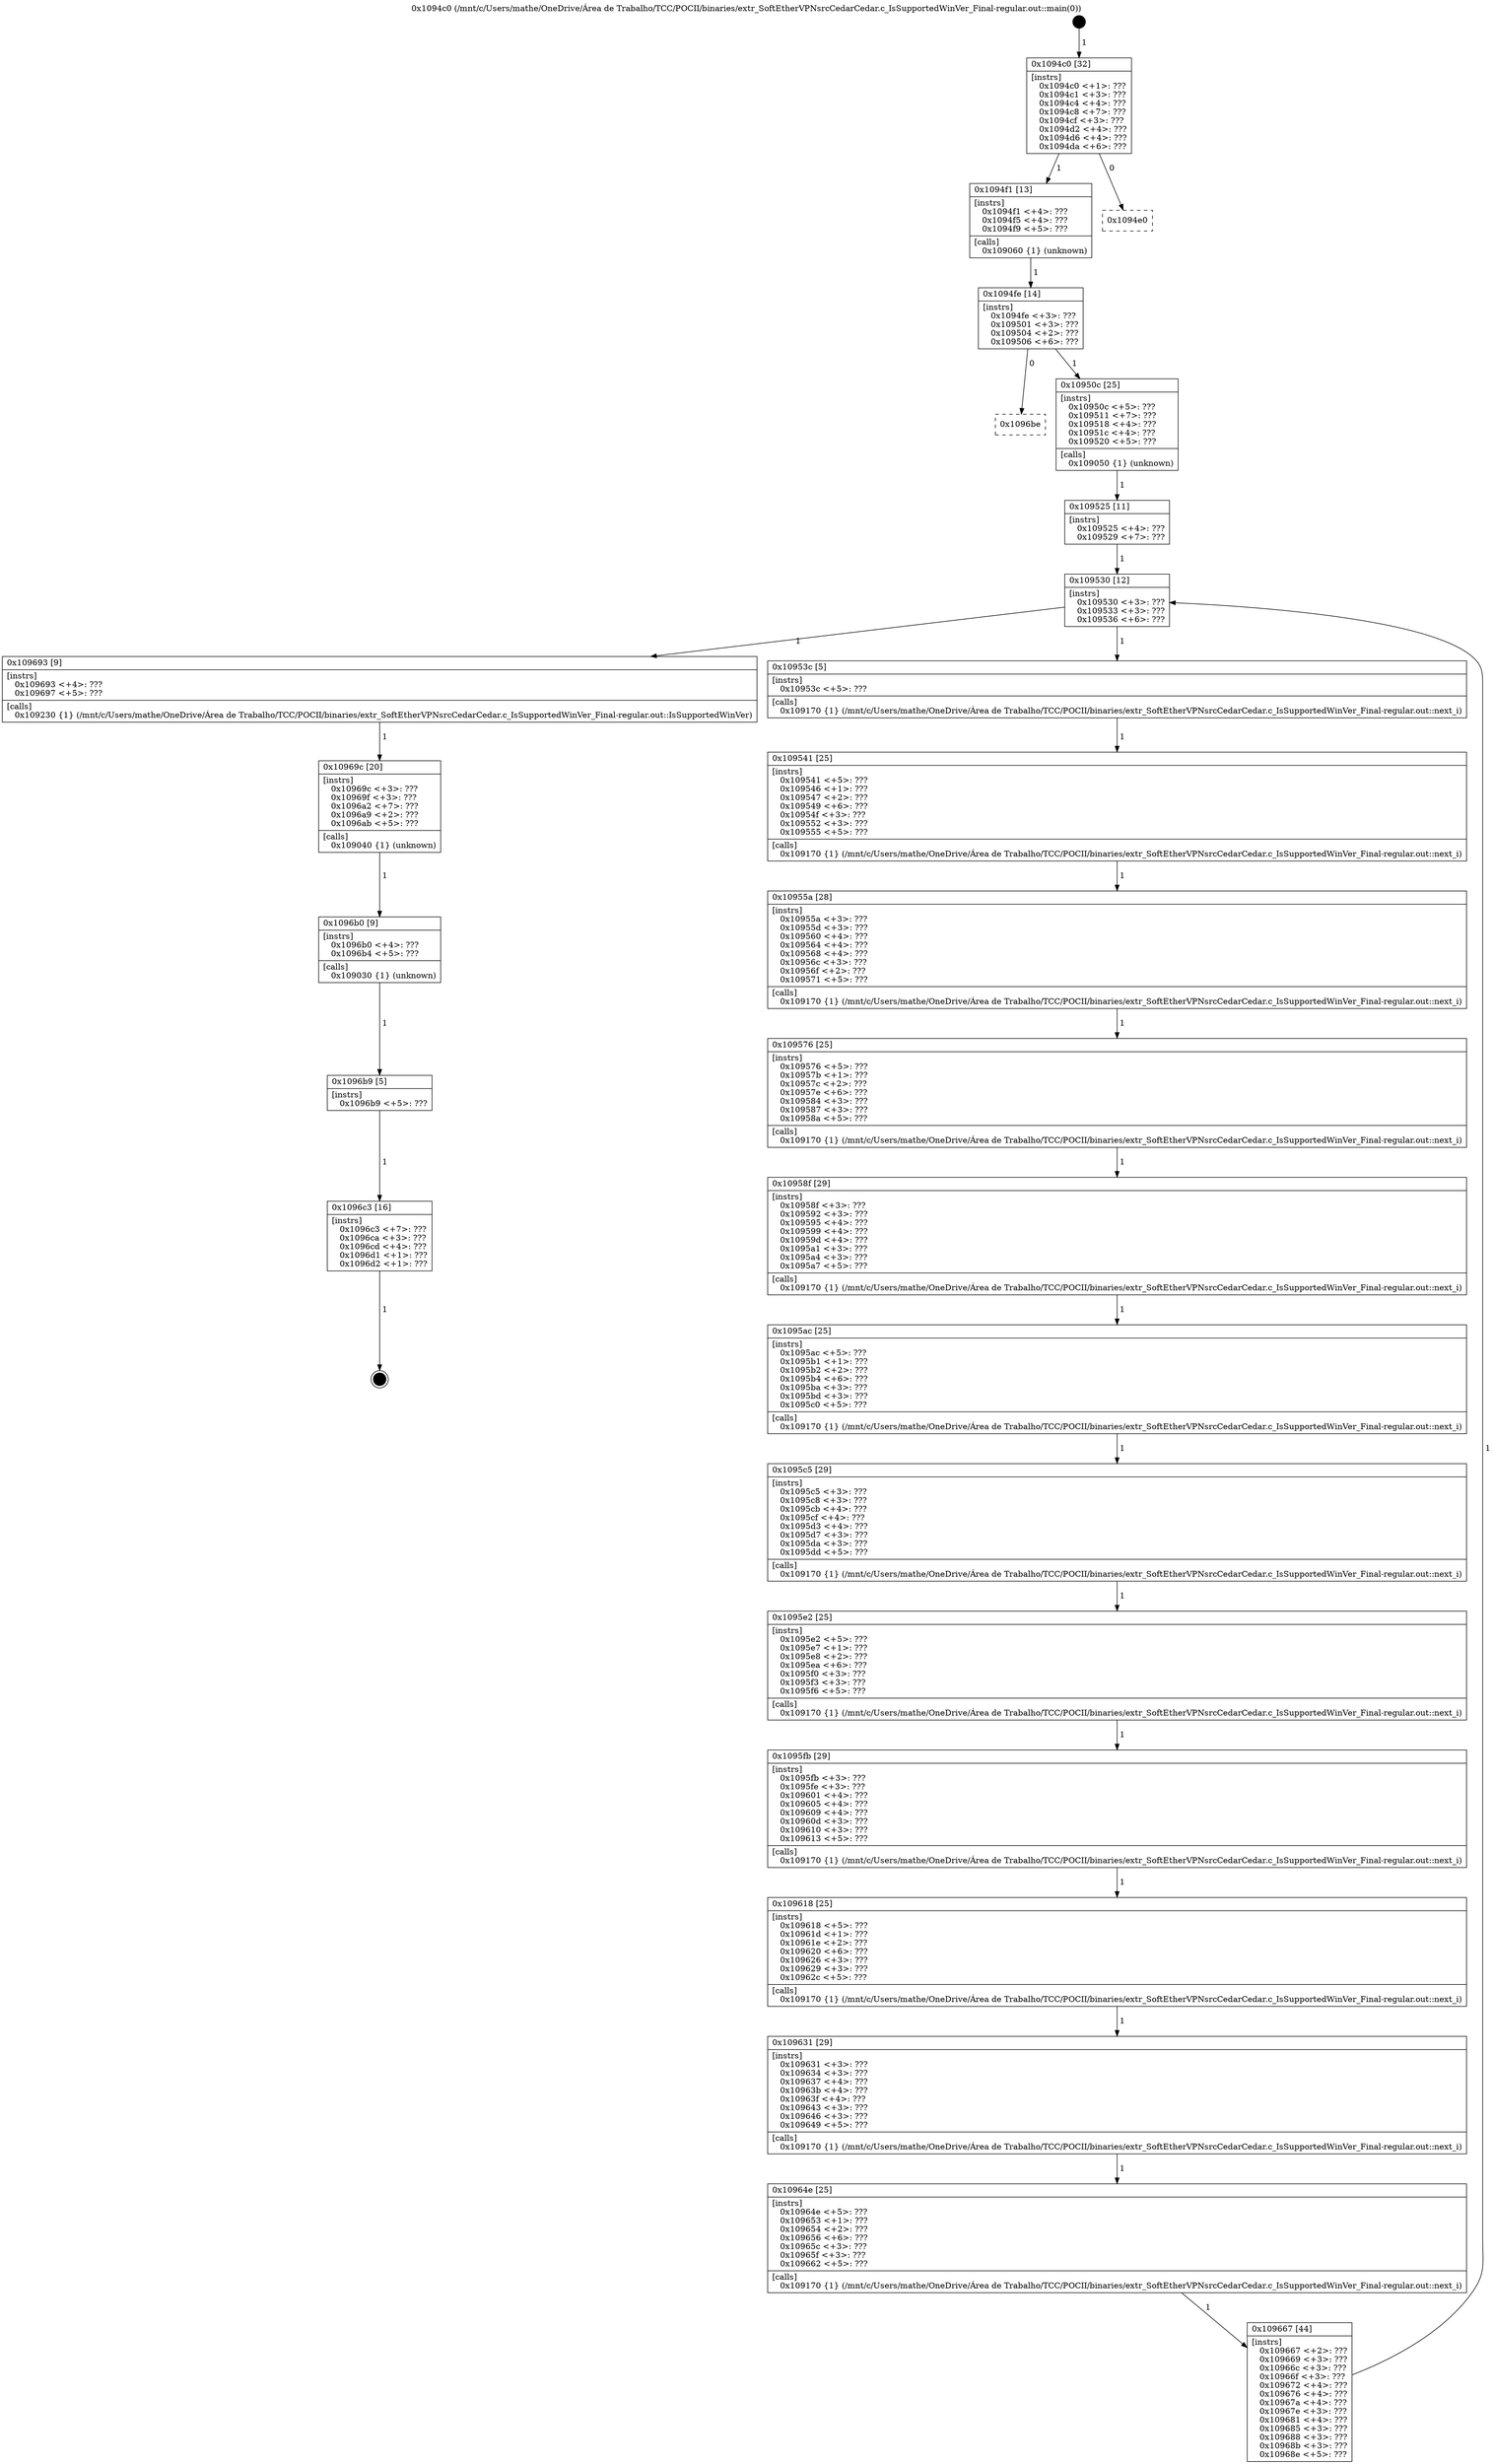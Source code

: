 digraph "0x1094c0" {
  label = "0x1094c0 (/mnt/c/Users/mathe/OneDrive/Área de Trabalho/TCC/POCII/binaries/extr_SoftEtherVPNsrcCedarCedar.c_IsSupportedWinVer_Final-regular.out::main(0))"
  labelloc = "t"
  node[shape=record]

  Entry [label="",width=0.3,height=0.3,shape=circle,fillcolor=black,style=filled]
  "0x1094c0" [label="{
     0x1094c0 [32]\l
     | [instrs]\l
     &nbsp;&nbsp;0x1094c0 \<+1\>: ???\l
     &nbsp;&nbsp;0x1094c1 \<+3\>: ???\l
     &nbsp;&nbsp;0x1094c4 \<+4\>: ???\l
     &nbsp;&nbsp;0x1094c8 \<+7\>: ???\l
     &nbsp;&nbsp;0x1094cf \<+3\>: ???\l
     &nbsp;&nbsp;0x1094d2 \<+4\>: ???\l
     &nbsp;&nbsp;0x1094d6 \<+4\>: ???\l
     &nbsp;&nbsp;0x1094da \<+6\>: ???\l
  }"]
  "0x1094f1" [label="{
     0x1094f1 [13]\l
     | [instrs]\l
     &nbsp;&nbsp;0x1094f1 \<+4\>: ???\l
     &nbsp;&nbsp;0x1094f5 \<+4\>: ???\l
     &nbsp;&nbsp;0x1094f9 \<+5\>: ???\l
     | [calls]\l
     &nbsp;&nbsp;0x109060 \{1\} (unknown)\l
  }"]
  "0x1094e0" [label="{
     0x1094e0\l
  }", style=dashed]
  "0x1094fe" [label="{
     0x1094fe [14]\l
     | [instrs]\l
     &nbsp;&nbsp;0x1094fe \<+3\>: ???\l
     &nbsp;&nbsp;0x109501 \<+3\>: ???\l
     &nbsp;&nbsp;0x109504 \<+2\>: ???\l
     &nbsp;&nbsp;0x109506 \<+6\>: ???\l
  }"]
  "0x1096be" [label="{
     0x1096be\l
  }", style=dashed]
  "0x10950c" [label="{
     0x10950c [25]\l
     | [instrs]\l
     &nbsp;&nbsp;0x10950c \<+5\>: ???\l
     &nbsp;&nbsp;0x109511 \<+7\>: ???\l
     &nbsp;&nbsp;0x109518 \<+4\>: ???\l
     &nbsp;&nbsp;0x10951c \<+4\>: ???\l
     &nbsp;&nbsp;0x109520 \<+5\>: ???\l
     | [calls]\l
     &nbsp;&nbsp;0x109050 \{1\} (unknown)\l
  }"]
  Exit [label="",width=0.3,height=0.3,shape=circle,fillcolor=black,style=filled,peripheries=2]
  "0x109530" [label="{
     0x109530 [12]\l
     | [instrs]\l
     &nbsp;&nbsp;0x109530 \<+3\>: ???\l
     &nbsp;&nbsp;0x109533 \<+3\>: ???\l
     &nbsp;&nbsp;0x109536 \<+6\>: ???\l
  }"]
  "0x109693" [label="{
     0x109693 [9]\l
     | [instrs]\l
     &nbsp;&nbsp;0x109693 \<+4\>: ???\l
     &nbsp;&nbsp;0x109697 \<+5\>: ???\l
     | [calls]\l
     &nbsp;&nbsp;0x109230 \{1\} (/mnt/c/Users/mathe/OneDrive/Área de Trabalho/TCC/POCII/binaries/extr_SoftEtherVPNsrcCedarCedar.c_IsSupportedWinVer_Final-regular.out::IsSupportedWinVer)\l
  }"]
  "0x10953c" [label="{
     0x10953c [5]\l
     | [instrs]\l
     &nbsp;&nbsp;0x10953c \<+5\>: ???\l
     | [calls]\l
     &nbsp;&nbsp;0x109170 \{1\} (/mnt/c/Users/mathe/OneDrive/Área de Trabalho/TCC/POCII/binaries/extr_SoftEtherVPNsrcCedarCedar.c_IsSupportedWinVer_Final-regular.out::next_i)\l
  }"]
  "0x109541" [label="{
     0x109541 [25]\l
     | [instrs]\l
     &nbsp;&nbsp;0x109541 \<+5\>: ???\l
     &nbsp;&nbsp;0x109546 \<+1\>: ???\l
     &nbsp;&nbsp;0x109547 \<+2\>: ???\l
     &nbsp;&nbsp;0x109549 \<+6\>: ???\l
     &nbsp;&nbsp;0x10954f \<+3\>: ???\l
     &nbsp;&nbsp;0x109552 \<+3\>: ???\l
     &nbsp;&nbsp;0x109555 \<+5\>: ???\l
     | [calls]\l
     &nbsp;&nbsp;0x109170 \{1\} (/mnt/c/Users/mathe/OneDrive/Área de Trabalho/TCC/POCII/binaries/extr_SoftEtherVPNsrcCedarCedar.c_IsSupportedWinVer_Final-regular.out::next_i)\l
  }"]
  "0x10955a" [label="{
     0x10955a [28]\l
     | [instrs]\l
     &nbsp;&nbsp;0x10955a \<+3\>: ???\l
     &nbsp;&nbsp;0x10955d \<+3\>: ???\l
     &nbsp;&nbsp;0x109560 \<+4\>: ???\l
     &nbsp;&nbsp;0x109564 \<+4\>: ???\l
     &nbsp;&nbsp;0x109568 \<+4\>: ???\l
     &nbsp;&nbsp;0x10956c \<+3\>: ???\l
     &nbsp;&nbsp;0x10956f \<+2\>: ???\l
     &nbsp;&nbsp;0x109571 \<+5\>: ???\l
     | [calls]\l
     &nbsp;&nbsp;0x109170 \{1\} (/mnt/c/Users/mathe/OneDrive/Área de Trabalho/TCC/POCII/binaries/extr_SoftEtherVPNsrcCedarCedar.c_IsSupportedWinVer_Final-regular.out::next_i)\l
  }"]
  "0x109576" [label="{
     0x109576 [25]\l
     | [instrs]\l
     &nbsp;&nbsp;0x109576 \<+5\>: ???\l
     &nbsp;&nbsp;0x10957b \<+1\>: ???\l
     &nbsp;&nbsp;0x10957c \<+2\>: ???\l
     &nbsp;&nbsp;0x10957e \<+6\>: ???\l
     &nbsp;&nbsp;0x109584 \<+3\>: ???\l
     &nbsp;&nbsp;0x109587 \<+3\>: ???\l
     &nbsp;&nbsp;0x10958a \<+5\>: ???\l
     | [calls]\l
     &nbsp;&nbsp;0x109170 \{1\} (/mnt/c/Users/mathe/OneDrive/Área de Trabalho/TCC/POCII/binaries/extr_SoftEtherVPNsrcCedarCedar.c_IsSupportedWinVer_Final-regular.out::next_i)\l
  }"]
  "0x10958f" [label="{
     0x10958f [29]\l
     | [instrs]\l
     &nbsp;&nbsp;0x10958f \<+3\>: ???\l
     &nbsp;&nbsp;0x109592 \<+3\>: ???\l
     &nbsp;&nbsp;0x109595 \<+4\>: ???\l
     &nbsp;&nbsp;0x109599 \<+4\>: ???\l
     &nbsp;&nbsp;0x10959d \<+4\>: ???\l
     &nbsp;&nbsp;0x1095a1 \<+3\>: ???\l
     &nbsp;&nbsp;0x1095a4 \<+3\>: ???\l
     &nbsp;&nbsp;0x1095a7 \<+5\>: ???\l
     | [calls]\l
     &nbsp;&nbsp;0x109170 \{1\} (/mnt/c/Users/mathe/OneDrive/Área de Trabalho/TCC/POCII/binaries/extr_SoftEtherVPNsrcCedarCedar.c_IsSupportedWinVer_Final-regular.out::next_i)\l
  }"]
  "0x1095ac" [label="{
     0x1095ac [25]\l
     | [instrs]\l
     &nbsp;&nbsp;0x1095ac \<+5\>: ???\l
     &nbsp;&nbsp;0x1095b1 \<+1\>: ???\l
     &nbsp;&nbsp;0x1095b2 \<+2\>: ???\l
     &nbsp;&nbsp;0x1095b4 \<+6\>: ???\l
     &nbsp;&nbsp;0x1095ba \<+3\>: ???\l
     &nbsp;&nbsp;0x1095bd \<+3\>: ???\l
     &nbsp;&nbsp;0x1095c0 \<+5\>: ???\l
     | [calls]\l
     &nbsp;&nbsp;0x109170 \{1\} (/mnt/c/Users/mathe/OneDrive/Área de Trabalho/TCC/POCII/binaries/extr_SoftEtherVPNsrcCedarCedar.c_IsSupportedWinVer_Final-regular.out::next_i)\l
  }"]
  "0x1095c5" [label="{
     0x1095c5 [29]\l
     | [instrs]\l
     &nbsp;&nbsp;0x1095c5 \<+3\>: ???\l
     &nbsp;&nbsp;0x1095c8 \<+3\>: ???\l
     &nbsp;&nbsp;0x1095cb \<+4\>: ???\l
     &nbsp;&nbsp;0x1095cf \<+4\>: ???\l
     &nbsp;&nbsp;0x1095d3 \<+4\>: ???\l
     &nbsp;&nbsp;0x1095d7 \<+3\>: ???\l
     &nbsp;&nbsp;0x1095da \<+3\>: ???\l
     &nbsp;&nbsp;0x1095dd \<+5\>: ???\l
     | [calls]\l
     &nbsp;&nbsp;0x109170 \{1\} (/mnt/c/Users/mathe/OneDrive/Área de Trabalho/TCC/POCII/binaries/extr_SoftEtherVPNsrcCedarCedar.c_IsSupportedWinVer_Final-regular.out::next_i)\l
  }"]
  "0x1095e2" [label="{
     0x1095e2 [25]\l
     | [instrs]\l
     &nbsp;&nbsp;0x1095e2 \<+5\>: ???\l
     &nbsp;&nbsp;0x1095e7 \<+1\>: ???\l
     &nbsp;&nbsp;0x1095e8 \<+2\>: ???\l
     &nbsp;&nbsp;0x1095ea \<+6\>: ???\l
     &nbsp;&nbsp;0x1095f0 \<+3\>: ???\l
     &nbsp;&nbsp;0x1095f3 \<+3\>: ???\l
     &nbsp;&nbsp;0x1095f6 \<+5\>: ???\l
     | [calls]\l
     &nbsp;&nbsp;0x109170 \{1\} (/mnt/c/Users/mathe/OneDrive/Área de Trabalho/TCC/POCII/binaries/extr_SoftEtherVPNsrcCedarCedar.c_IsSupportedWinVer_Final-regular.out::next_i)\l
  }"]
  "0x1095fb" [label="{
     0x1095fb [29]\l
     | [instrs]\l
     &nbsp;&nbsp;0x1095fb \<+3\>: ???\l
     &nbsp;&nbsp;0x1095fe \<+3\>: ???\l
     &nbsp;&nbsp;0x109601 \<+4\>: ???\l
     &nbsp;&nbsp;0x109605 \<+4\>: ???\l
     &nbsp;&nbsp;0x109609 \<+4\>: ???\l
     &nbsp;&nbsp;0x10960d \<+3\>: ???\l
     &nbsp;&nbsp;0x109610 \<+3\>: ???\l
     &nbsp;&nbsp;0x109613 \<+5\>: ???\l
     | [calls]\l
     &nbsp;&nbsp;0x109170 \{1\} (/mnt/c/Users/mathe/OneDrive/Área de Trabalho/TCC/POCII/binaries/extr_SoftEtherVPNsrcCedarCedar.c_IsSupportedWinVer_Final-regular.out::next_i)\l
  }"]
  "0x109618" [label="{
     0x109618 [25]\l
     | [instrs]\l
     &nbsp;&nbsp;0x109618 \<+5\>: ???\l
     &nbsp;&nbsp;0x10961d \<+1\>: ???\l
     &nbsp;&nbsp;0x10961e \<+2\>: ???\l
     &nbsp;&nbsp;0x109620 \<+6\>: ???\l
     &nbsp;&nbsp;0x109626 \<+3\>: ???\l
     &nbsp;&nbsp;0x109629 \<+3\>: ???\l
     &nbsp;&nbsp;0x10962c \<+5\>: ???\l
     | [calls]\l
     &nbsp;&nbsp;0x109170 \{1\} (/mnt/c/Users/mathe/OneDrive/Área de Trabalho/TCC/POCII/binaries/extr_SoftEtherVPNsrcCedarCedar.c_IsSupportedWinVer_Final-regular.out::next_i)\l
  }"]
  "0x109631" [label="{
     0x109631 [29]\l
     | [instrs]\l
     &nbsp;&nbsp;0x109631 \<+3\>: ???\l
     &nbsp;&nbsp;0x109634 \<+3\>: ???\l
     &nbsp;&nbsp;0x109637 \<+4\>: ???\l
     &nbsp;&nbsp;0x10963b \<+4\>: ???\l
     &nbsp;&nbsp;0x10963f \<+4\>: ???\l
     &nbsp;&nbsp;0x109643 \<+3\>: ???\l
     &nbsp;&nbsp;0x109646 \<+3\>: ???\l
     &nbsp;&nbsp;0x109649 \<+5\>: ???\l
     | [calls]\l
     &nbsp;&nbsp;0x109170 \{1\} (/mnt/c/Users/mathe/OneDrive/Área de Trabalho/TCC/POCII/binaries/extr_SoftEtherVPNsrcCedarCedar.c_IsSupportedWinVer_Final-regular.out::next_i)\l
  }"]
  "0x10964e" [label="{
     0x10964e [25]\l
     | [instrs]\l
     &nbsp;&nbsp;0x10964e \<+5\>: ???\l
     &nbsp;&nbsp;0x109653 \<+1\>: ???\l
     &nbsp;&nbsp;0x109654 \<+2\>: ???\l
     &nbsp;&nbsp;0x109656 \<+6\>: ???\l
     &nbsp;&nbsp;0x10965c \<+3\>: ???\l
     &nbsp;&nbsp;0x10965f \<+3\>: ???\l
     &nbsp;&nbsp;0x109662 \<+5\>: ???\l
     | [calls]\l
     &nbsp;&nbsp;0x109170 \{1\} (/mnt/c/Users/mathe/OneDrive/Área de Trabalho/TCC/POCII/binaries/extr_SoftEtherVPNsrcCedarCedar.c_IsSupportedWinVer_Final-regular.out::next_i)\l
  }"]
  "0x109667" [label="{
     0x109667 [44]\l
     | [instrs]\l
     &nbsp;&nbsp;0x109667 \<+2\>: ???\l
     &nbsp;&nbsp;0x109669 \<+3\>: ???\l
     &nbsp;&nbsp;0x10966c \<+3\>: ???\l
     &nbsp;&nbsp;0x10966f \<+3\>: ???\l
     &nbsp;&nbsp;0x109672 \<+4\>: ???\l
     &nbsp;&nbsp;0x109676 \<+4\>: ???\l
     &nbsp;&nbsp;0x10967a \<+4\>: ???\l
     &nbsp;&nbsp;0x10967e \<+3\>: ???\l
     &nbsp;&nbsp;0x109681 \<+4\>: ???\l
     &nbsp;&nbsp;0x109685 \<+3\>: ???\l
     &nbsp;&nbsp;0x109688 \<+3\>: ???\l
     &nbsp;&nbsp;0x10968b \<+3\>: ???\l
     &nbsp;&nbsp;0x10968e \<+5\>: ???\l
  }"]
  "0x109525" [label="{
     0x109525 [11]\l
     | [instrs]\l
     &nbsp;&nbsp;0x109525 \<+4\>: ???\l
     &nbsp;&nbsp;0x109529 \<+7\>: ???\l
  }"]
  "0x10969c" [label="{
     0x10969c [20]\l
     | [instrs]\l
     &nbsp;&nbsp;0x10969c \<+3\>: ???\l
     &nbsp;&nbsp;0x10969f \<+3\>: ???\l
     &nbsp;&nbsp;0x1096a2 \<+7\>: ???\l
     &nbsp;&nbsp;0x1096a9 \<+2\>: ???\l
     &nbsp;&nbsp;0x1096ab \<+5\>: ???\l
     | [calls]\l
     &nbsp;&nbsp;0x109040 \{1\} (unknown)\l
  }"]
  "0x1096b0" [label="{
     0x1096b0 [9]\l
     | [instrs]\l
     &nbsp;&nbsp;0x1096b0 \<+4\>: ???\l
     &nbsp;&nbsp;0x1096b4 \<+5\>: ???\l
     | [calls]\l
     &nbsp;&nbsp;0x109030 \{1\} (unknown)\l
  }"]
  "0x1096b9" [label="{
     0x1096b9 [5]\l
     | [instrs]\l
     &nbsp;&nbsp;0x1096b9 \<+5\>: ???\l
  }"]
  "0x1096c3" [label="{
     0x1096c3 [16]\l
     | [instrs]\l
     &nbsp;&nbsp;0x1096c3 \<+7\>: ???\l
     &nbsp;&nbsp;0x1096ca \<+3\>: ???\l
     &nbsp;&nbsp;0x1096cd \<+4\>: ???\l
     &nbsp;&nbsp;0x1096d1 \<+1\>: ???\l
     &nbsp;&nbsp;0x1096d2 \<+1\>: ???\l
  }"]
  Entry -> "0x1094c0" [label=" 1"]
  "0x1094c0" -> "0x1094f1" [label=" 1"]
  "0x1094c0" -> "0x1094e0" [label=" 0"]
  "0x1094f1" -> "0x1094fe" [label=" 1"]
  "0x1094fe" -> "0x1096be" [label=" 0"]
  "0x1094fe" -> "0x10950c" [label=" 1"]
  "0x1096c3" -> Exit [label=" 1"]
  "0x10950c" -> "0x109525" [label=" 1"]
  "0x109530" -> "0x109693" [label=" 1"]
  "0x109530" -> "0x10953c" [label=" 1"]
  "0x10953c" -> "0x109541" [label=" 1"]
  "0x109541" -> "0x10955a" [label=" 1"]
  "0x10955a" -> "0x109576" [label=" 1"]
  "0x109576" -> "0x10958f" [label=" 1"]
  "0x10958f" -> "0x1095ac" [label=" 1"]
  "0x1095ac" -> "0x1095c5" [label=" 1"]
  "0x1095c5" -> "0x1095e2" [label=" 1"]
  "0x1095e2" -> "0x1095fb" [label=" 1"]
  "0x1095fb" -> "0x109618" [label=" 1"]
  "0x109618" -> "0x109631" [label=" 1"]
  "0x109631" -> "0x10964e" [label=" 1"]
  "0x10964e" -> "0x109667" [label=" 1"]
  "0x109525" -> "0x109530" [label=" 1"]
  "0x109667" -> "0x109530" [label=" 1"]
  "0x109693" -> "0x10969c" [label=" 1"]
  "0x10969c" -> "0x1096b0" [label=" 1"]
  "0x1096b0" -> "0x1096b9" [label=" 1"]
  "0x1096b9" -> "0x1096c3" [label=" 1"]
}

